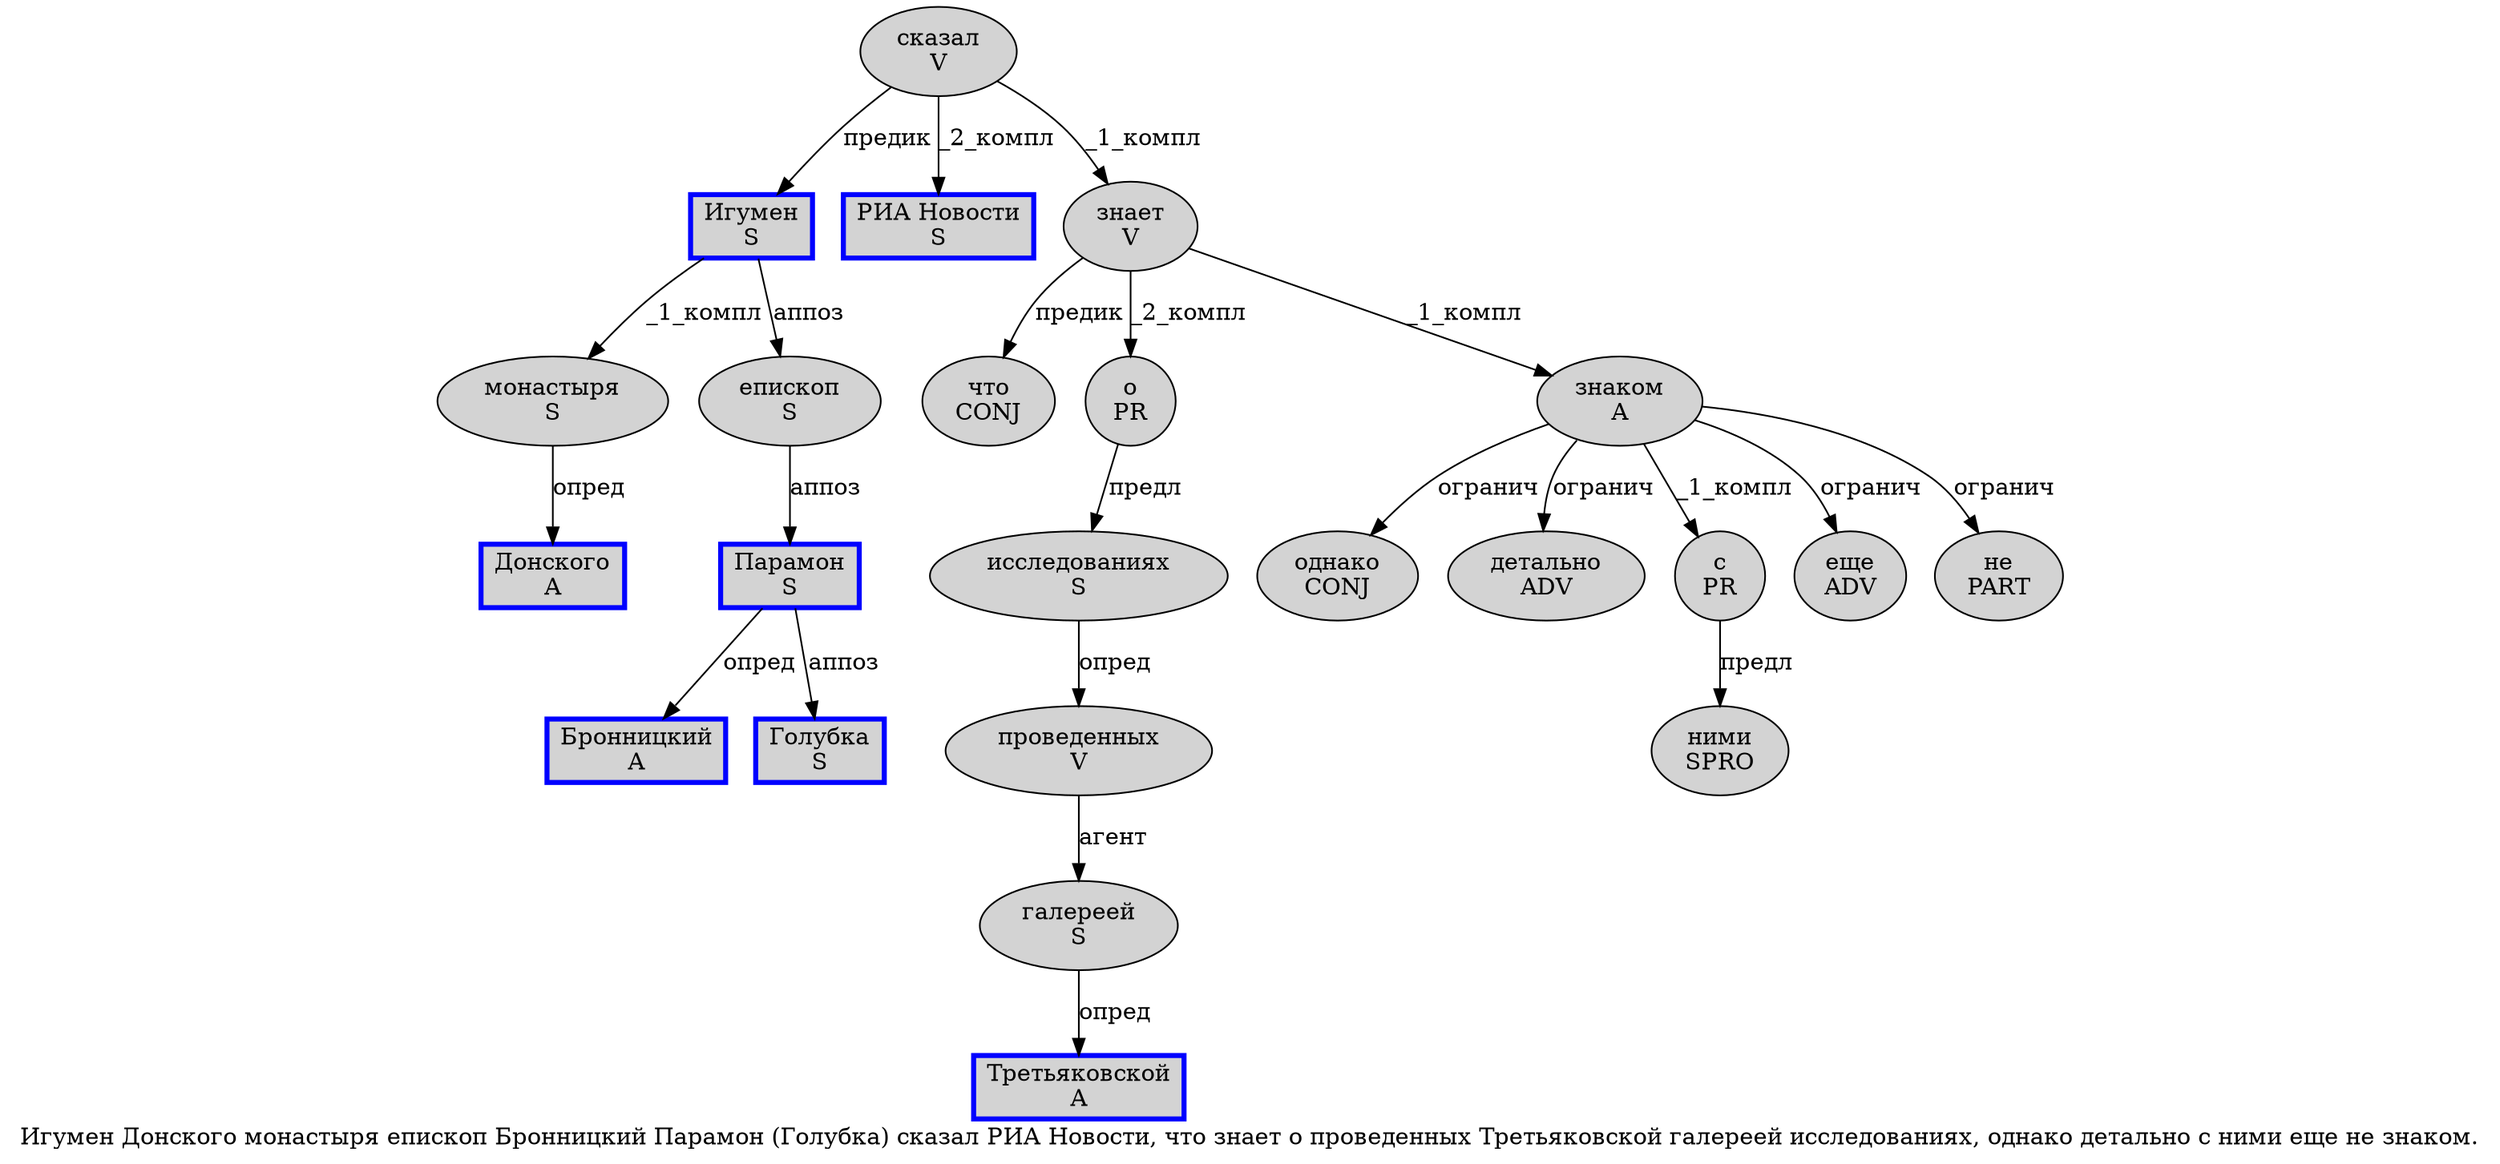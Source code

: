 digraph SENTENCE_980 {
	graph [label="Игумен Донского монастыря епископ Бронницкий Парамон (Голубка) сказал РИА Новости, что знает о проведенных Третьяковской галереей исследованиях, однако детально с ними еще не знаком."]
	node [style=filled]
		0 [label="Игумен
S" color=blue fillcolor=lightgray penwidth=3 shape=box]
		1 [label="Донского
A" color=blue fillcolor=lightgray penwidth=3 shape=box]
		2 [label="монастыря
S" color="" fillcolor=lightgray penwidth=1 shape=ellipse]
		3 [label="епископ
S" color="" fillcolor=lightgray penwidth=1 shape=ellipse]
		4 [label="Бронницкий
A" color=blue fillcolor=lightgray penwidth=3 shape=box]
		5 [label="Парамон
S" color=blue fillcolor=lightgray penwidth=3 shape=box]
		7 [label="Голубка
S" color=blue fillcolor=lightgray penwidth=3 shape=box]
		9 [label="сказал
V" color="" fillcolor=lightgray penwidth=1 shape=ellipse]
		10 [label="РИА Новости
S" color=blue fillcolor=lightgray penwidth=3 shape=box]
		12 [label="что
CONJ" color="" fillcolor=lightgray penwidth=1 shape=ellipse]
		13 [label="знает
V" color="" fillcolor=lightgray penwidth=1 shape=ellipse]
		14 [label="о
PR" color="" fillcolor=lightgray penwidth=1 shape=ellipse]
		15 [label="проведенных
V" color="" fillcolor=lightgray penwidth=1 shape=ellipse]
		16 [label="Третьяковской
A" color=blue fillcolor=lightgray penwidth=3 shape=box]
		17 [label="галереей
S" color="" fillcolor=lightgray penwidth=1 shape=ellipse]
		18 [label="исследованиях
S" color="" fillcolor=lightgray penwidth=1 shape=ellipse]
		20 [label="однако
CONJ" color="" fillcolor=lightgray penwidth=1 shape=ellipse]
		21 [label="детально
ADV" color="" fillcolor=lightgray penwidth=1 shape=ellipse]
		22 [label="с
PR" color="" fillcolor=lightgray penwidth=1 shape=ellipse]
		23 [label="ними
SPRO" color="" fillcolor=lightgray penwidth=1 shape=ellipse]
		24 [label="еще
ADV" color="" fillcolor=lightgray penwidth=1 shape=ellipse]
		25 [label="не
PART" color="" fillcolor=lightgray penwidth=1 shape=ellipse]
		26 [label="знаком
A" color="" fillcolor=lightgray penwidth=1 shape=ellipse]
			14 -> 18 [label="предл"]
			17 -> 16 [label="опред"]
			5 -> 4 [label="опред"]
			5 -> 7 [label="аппоз"]
			22 -> 23 [label="предл"]
			13 -> 12 [label="предик"]
			13 -> 14 [label="_2_компл"]
			13 -> 26 [label="_1_компл"]
			3 -> 5 [label="аппоз"]
			0 -> 2 [label="_1_компл"]
			0 -> 3 [label="аппоз"]
			18 -> 15 [label="опред"]
			9 -> 0 [label="предик"]
			9 -> 10 [label="_2_компл"]
			9 -> 13 [label="_1_компл"]
			2 -> 1 [label="опред"]
			26 -> 20 [label="огранич"]
			26 -> 21 [label="огранич"]
			26 -> 22 [label="_1_компл"]
			26 -> 24 [label="огранич"]
			26 -> 25 [label="огранич"]
			15 -> 17 [label="агент"]
}